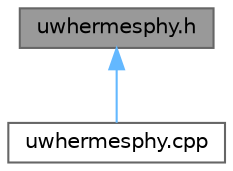 digraph "uwhermesphy.h"
{
 // LATEX_PDF_SIZE
  bgcolor="transparent";
  edge [fontname=Helvetica,fontsize=10,labelfontname=Helvetica,labelfontsize=10];
  node [fontname=Helvetica,fontsize=10,shape=box,height=0.2,width=0.4];
  Node1 [id="Node000001",label="uwhermesphy.h",height=0.2,width=0.4,color="gray40", fillcolor="grey60", style="filled", fontcolor="black",tooltip="Definition of UwHermesPhy class."];
  Node1 -> Node2 [id="edge1_Node000001_Node000002",dir="back",color="steelblue1",style="solid",tooltip=" "];
  Node2 [id="Node000002",label="uwhermesphy.cpp",height=0.2,width=0.4,color="grey40", fillcolor="white", style="filled",URL="$uwhermesphy_8cpp.html",tooltip="Implementation of UwHermesPhy class."];
}
